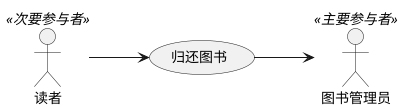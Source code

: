 @startuml
left to right direction
读者<<次要参与者>>
图书管理员<<主要参与者>>
 :读者:-->(归还图书)
(归还图书)-->:图书管理员:
@enduml